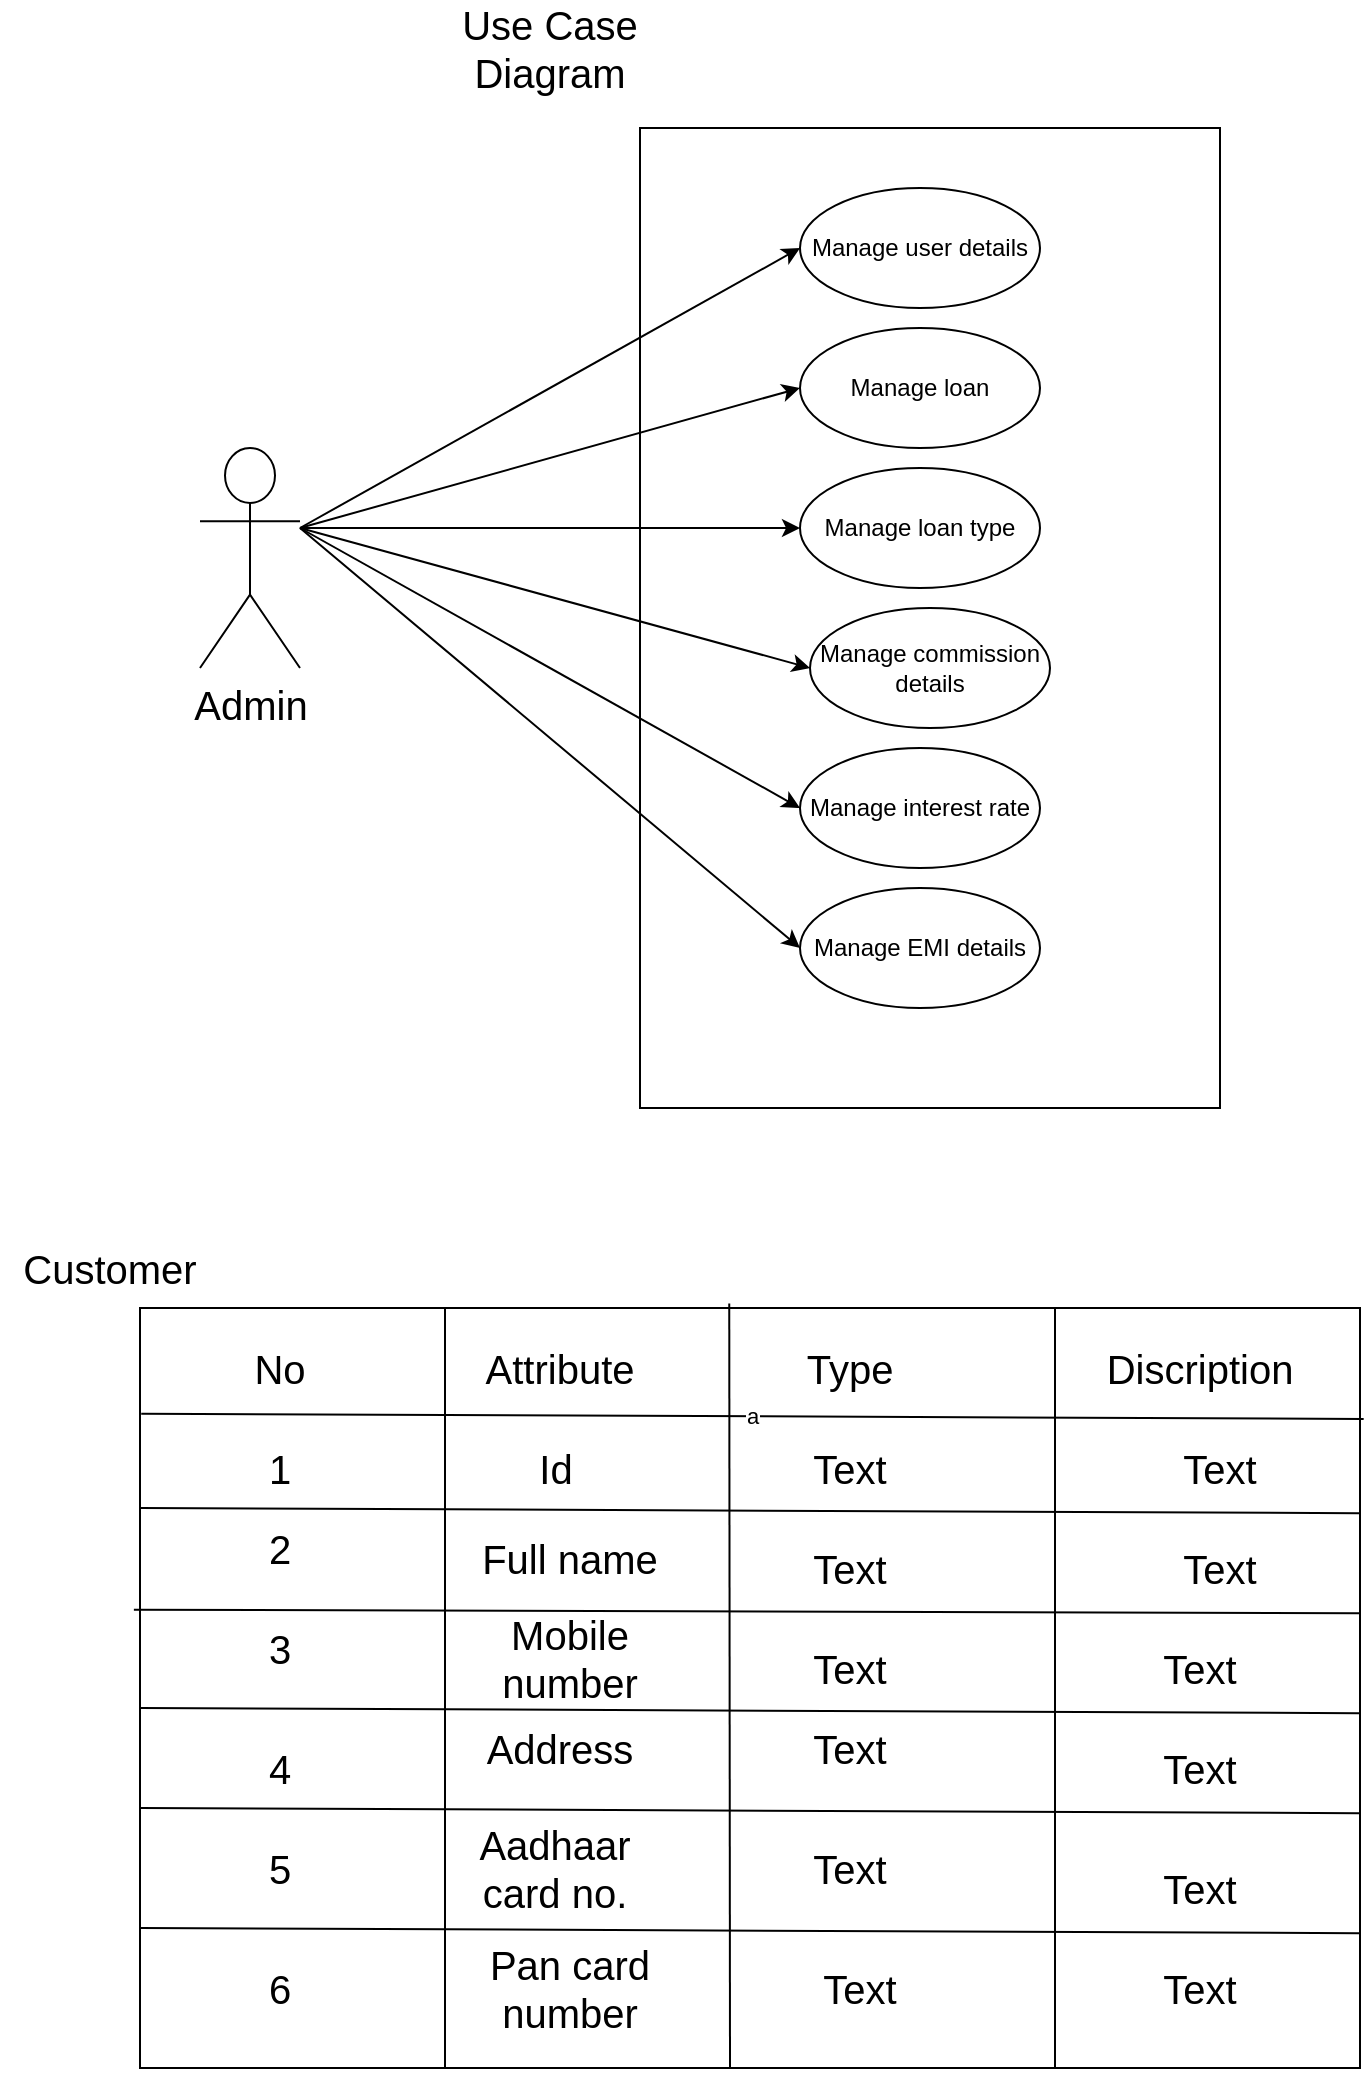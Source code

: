 <mxfile version="20.5.2" type="device"><diagram id="RGq56m7C-RopoGPVBp7L" name="Page-1"><mxGraphModel dx="1831" dy="1652" grid="1" gridSize="10" guides="1" tooltips="1" connect="1" arrows="1" fold="1" page="1" pageScale="1" pageWidth="850" pageHeight="1100" math="0" shadow="0"><root><mxCell id="0"/><mxCell id="1" parent="0"/><mxCell id="0cChM_EdNwKRjtrSWjpy-2" value="" style="rounded=0;whiteSpace=wrap;html=1;" parent="1" vertex="1"><mxGeometry x="300" y="-900" width="290" height="490" as="geometry"/></mxCell><mxCell id="0cChM_EdNwKRjtrSWjpy-3" value="Admin" style="shape=umlActor;verticalLabelPosition=bottom;verticalAlign=top;html=1;outlineConnect=0;fontSize=20;" parent="1" vertex="1"><mxGeometry x="80" y="-740" width="50" height="110" as="geometry"/></mxCell><mxCell id="0cChM_EdNwKRjtrSWjpy-4" value="Manage user details" style="ellipse;whiteSpace=wrap;html=1;" parent="1" vertex="1"><mxGeometry x="380" y="-870" width="120" height="60" as="geometry"/></mxCell><mxCell id="0cChM_EdNwKRjtrSWjpy-5" value="Manage loan" style="ellipse;whiteSpace=wrap;html=1;" parent="1" vertex="1"><mxGeometry x="380" y="-800" width="120" height="60" as="geometry"/></mxCell><mxCell id="0cChM_EdNwKRjtrSWjpy-6" value="Manage loan type" style="ellipse;whiteSpace=wrap;html=1;" parent="1" vertex="1"><mxGeometry x="380" y="-730" width="120" height="60" as="geometry"/></mxCell><mxCell id="0cChM_EdNwKRjtrSWjpy-7" value="Manage interest rate" style="ellipse;whiteSpace=wrap;html=1;" parent="1" vertex="1"><mxGeometry x="380" y="-590" width="120" height="60" as="geometry"/></mxCell><mxCell id="0cChM_EdNwKRjtrSWjpy-8" value="Manage EMI details" style="ellipse;whiteSpace=wrap;html=1;" parent="1" vertex="1"><mxGeometry x="380" y="-520" width="120" height="60" as="geometry"/></mxCell><mxCell id="0cChM_EdNwKRjtrSWjpy-9" style="edgeStyle=orthogonalEdgeStyle;rounded=0;orthogonalLoop=1;jettySize=auto;html=1;exitX=0.5;exitY=1;exitDx=0;exitDy=0;fontSize=20;" parent="1" source="0cChM_EdNwKRjtrSWjpy-2" target="0cChM_EdNwKRjtrSWjpy-2" edge="1"><mxGeometry relative="1" as="geometry"/></mxCell><mxCell id="0cChM_EdNwKRjtrSWjpy-10" value="Use Case Diagram" style="text;html=1;strokeColor=none;fillColor=none;align=center;verticalAlign=middle;whiteSpace=wrap;rounded=0;fontSize=20;" parent="1" vertex="1"><mxGeometry x="200" y="-950" width="110" height="20" as="geometry"/></mxCell><mxCell id="0cChM_EdNwKRjtrSWjpy-13" value="" style="endArrow=classic;html=1;fontSize=20;entryX=0;entryY=0.5;entryDx=0;entryDy=0;" parent="1" target="0cChM_EdNwKRjtrSWjpy-5" edge="1"><mxGeometry width="50" height="50" relative="1" as="geometry"><mxPoint x="130" y="-700" as="sourcePoint"/><mxPoint x="180" y="-750" as="targetPoint"/></mxGeometry></mxCell><mxCell id="0cChM_EdNwKRjtrSWjpy-15" value="" style="endArrow=classic;html=1;fontSize=20;" parent="1" target="0cChM_EdNwKRjtrSWjpy-6" edge="1"><mxGeometry width="50" height="50" relative="1" as="geometry"><mxPoint x="130" y="-700" as="sourcePoint"/><mxPoint x="180" y="-750" as="targetPoint"/></mxGeometry></mxCell><mxCell id="0cChM_EdNwKRjtrSWjpy-16" value="" style="endArrow=classic;html=1;fontSize=20;entryX=0;entryY=0.5;entryDx=0;entryDy=0;" parent="1" target="0cChM_EdNwKRjtrSWjpy-7" edge="1"><mxGeometry width="50" height="50" relative="1" as="geometry"><mxPoint x="130" y="-700" as="sourcePoint"/><mxPoint x="180" y="-750" as="targetPoint"/></mxGeometry></mxCell><mxCell id="0cChM_EdNwKRjtrSWjpy-17" value="" style="endArrow=classic;html=1;fontSize=20;entryX=0;entryY=0.5;entryDx=0;entryDy=0;" parent="1" target="0cChM_EdNwKRjtrSWjpy-8" edge="1"><mxGeometry width="50" height="50" relative="1" as="geometry"><mxPoint x="130" y="-700" as="sourcePoint"/><mxPoint x="180" y="-750" as="targetPoint"/></mxGeometry></mxCell><mxCell id="0cChM_EdNwKRjtrSWjpy-19" value="" style="endArrow=classic;html=1;fontSize=20;entryX=0;entryY=0.5;entryDx=0;entryDy=0;" parent="1" target="0cChM_EdNwKRjtrSWjpy-4" edge="1"><mxGeometry width="50" height="50" relative="1" as="geometry"><mxPoint x="130" y="-700" as="sourcePoint"/><mxPoint x="180" y="-750" as="targetPoint"/></mxGeometry></mxCell><mxCell id="0cChM_EdNwKRjtrSWjpy-21" value="Manage commission&lt;br&gt;details" style="ellipse;whiteSpace=wrap;html=1;" parent="1" vertex="1"><mxGeometry x="385" y="-660" width="120" height="60" as="geometry"/></mxCell><mxCell id="0cChM_EdNwKRjtrSWjpy-23" value="" style="endArrow=classic;html=1;fontSize=20;entryX=0;entryY=0.5;entryDx=0;entryDy=0;" parent="1" target="0cChM_EdNwKRjtrSWjpy-21" edge="1"><mxGeometry width="50" height="50" relative="1" as="geometry"><mxPoint x="130" y="-700" as="sourcePoint"/><mxPoint x="180" y="-750" as="targetPoint"/></mxGeometry></mxCell><mxCell id="0cChM_EdNwKRjtrSWjpy-24" style="edgeStyle=orthogonalEdgeStyle;rounded=0;orthogonalLoop=1;jettySize=auto;html=1;exitX=0.5;exitY=1;exitDx=0;exitDy=0;fontSize=20;" parent="1" source="0cChM_EdNwKRjtrSWjpy-2" target="0cChM_EdNwKRjtrSWjpy-2" edge="1"><mxGeometry relative="1" as="geometry"/></mxCell><mxCell id="Zr9mSu0PLRGt1MruhbXr-14" value="" style="rounded=0;whiteSpace=wrap;html=1;" parent="1" vertex="1"><mxGeometry x="50" y="-310" width="610" height="380" as="geometry"/></mxCell><mxCell id="Zr9mSu0PLRGt1MruhbXr-16" value="" style="endArrow=none;html=1;entryX=0.997;entryY=0.204;entryDx=0;entryDy=0;entryPerimeter=0;exitX=-0.003;exitY=0.193;exitDx=0;exitDy=0;exitPerimeter=0;" parent="1" edge="1"><mxGeometry width="50" height="50" relative="1" as="geometry"><mxPoint x="50.0" y="-210.0" as="sourcePoint"/><mxPoint x="660.0" y="-207.47" as="targetPoint"/><Array as="points"><mxPoint x="659.83" y="-207.39"/></Array></mxGeometry></mxCell><mxCell id="Zr9mSu0PLRGt1MruhbXr-17" value="" style="endArrow=none;html=1;entryX=0.997;entryY=0.204;entryDx=0;entryDy=0;entryPerimeter=0;exitX=-0.005;exitY=0.397;exitDx=0;exitDy=0;exitPerimeter=0;" parent="1" edge="1" source="Zr9mSu0PLRGt1MruhbXr-14"><mxGeometry width="50" height="50" relative="1" as="geometry"><mxPoint x="50" y="-157" as="sourcePoint"/><mxPoint x="660.0" y="-157.47" as="targetPoint"/><Array as="points"><mxPoint x="659.83" y="-157.39"/></Array></mxGeometry></mxCell><mxCell id="Zr9mSu0PLRGt1MruhbXr-18" value="" style="endArrow=none;html=1;entryX=0.997;entryY=0.204;entryDx=0;entryDy=0;entryPerimeter=0;exitX=-0.003;exitY=0.193;exitDx=0;exitDy=0;exitPerimeter=0;" parent="1" edge="1"><mxGeometry width="50" height="50" relative="1" as="geometry"><mxPoint x="50.0" y="-110.0" as="sourcePoint"/><mxPoint x="660.0" y="-107.47" as="targetPoint"/><Array as="points"><mxPoint x="659.83" y="-107.39"/></Array></mxGeometry></mxCell><mxCell id="Zr9mSu0PLRGt1MruhbXr-20" value="a" style="endArrow=none;html=1;entryX=1.003;entryY=0.146;entryDx=0;entryDy=0;entryPerimeter=0;exitX=0.001;exitY=0.139;exitDx=0;exitDy=0;exitPerimeter=0;" parent="1" source="Zr9mSu0PLRGt1MruhbXr-14" target="Zr9mSu0PLRGt1MruhbXr-14" edge="1"><mxGeometry width="50" height="50" relative="1" as="geometry"><mxPoint x="370" y="-130" as="sourcePoint"/><mxPoint x="420" y="-180" as="targetPoint"/></mxGeometry></mxCell><mxCell id="Zr9mSu0PLRGt1MruhbXr-21" value="" style="endArrow=none;html=1;entryX=0.997;entryY=0.204;entryDx=0;entryDy=0;entryPerimeter=0;exitX=-0.003;exitY=0.193;exitDx=0;exitDy=0;exitPerimeter=0;" parent="1" edge="1"><mxGeometry width="50" height="50" relative="1" as="geometry"><mxPoint x="50" y="-60" as="sourcePoint"/><mxPoint x="660" y="-57.47" as="targetPoint"/><Array as="points"><mxPoint x="659.83" y="-57.39"/></Array></mxGeometry></mxCell><mxCell id="Zr9mSu0PLRGt1MruhbXr-22" value="" style="endArrow=none;html=1;entryX=0.997;entryY=0.204;entryDx=0;entryDy=0;entryPerimeter=0;exitX=-0.003;exitY=0.193;exitDx=0;exitDy=0;exitPerimeter=0;" parent="1" edge="1"><mxGeometry width="50" height="50" relative="1" as="geometry"><mxPoint x="50" as="sourcePoint"/><mxPoint x="660" y="2.53" as="targetPoint"/><Array as="points"><mxPoint x="659.83" y="2.61"/></Array></mxGeometry></mxCell><mxCell id="Zr9mSu0PLRGt1MruhbXr-23" value="" style="endArrow=none;html=1;entryX=0.75;entryY=0;entryDx=0;entryDy=0;exitX=0.75;exitY=1;exitDx=0;exitDy=0;" parent="1" source="Zr9mSu0PLRGt1MruhbXr-14" target="Zr9mSu0PLRGt1MruhbXr-14" edge="1"><mxGeometry width="50" height="50" relative="1" as="geometry"><mxPoint x="562" y="70" as="sourcePoint"/><mxPoint x="420" y="-180" as="targetPoint"/></mxGeometry></mxCell><mxCell id="Zr9mSu0PLRGt1MruhbXr-24" value="" style="endArrow=none;html=1;entryX=0.483;entryY=-0.006;entryDx=0;entryDy=0;entryPerimeter=0;" parent="1" target="Zr9mSu0PLRGt1MruhbXr-14" edge="1"><mxGeometry width="50" height="50" relative="1" as="geometry"><mxPoint x="345" y="70" as="sourcePoint"/><mxPoint x="470" y="-300" as="targetPoint"/></mxGeometry></mxCell><mxCell id="Zr9mSu0PLRGt1MruhbXr-25" value="" style="endArrow=none;html=1;exitX=0.25;exitY=1;exitDx=0;exitDy=0;entryX=0.25;entryY=0;entryDx=0;entryDy=0;" parent="1" source="Zr9mSu0PLRGt1MruhbXr-14" target="Zr9mSu0PLRGt1MruhbXr-14" edge="1"><mxGeometry width="50" height="50" relative="1" as="geometry"><mxPoint x="170" y="-250" as="sourcePoint"/><mxPoint x="220" y="-300" as="targetPoint"/></mxGeometry></mxCell><mxCell id="Zr9mSu0PLRGt1MruhbXr-26" value="Customer" style="text;html=1;strokeColor=none;fillColor=none;align=center;verticalAlign=middle;whiteSpace=wrap;rounded=0;fontSize=20;" parent="1" vertex="1"><mxGeometry x="-20" y="-340" width="110" height="20" as="geometry"/></mxCell><mxCell id="Zr9mSu0PLRGt1MruhbXr-27" value="No" style="text;html=1;strokeColor=none;fillColor=none;align=center;verticalAlign=middle;whiteSpace=wrap;rounded=0;fontSize=20;" parent="1" vertex="1"><mxGeometry x="100" y="-290" width="40" height="20" as="geometry"/></mxCell><mxCell id="Zr9mSu0PLRGt1MruhbXr-28" value="3" style="text;html=1;strokeColor=none;fillColor=none;align=center;verticalAlign=middle;whiteSpace=wrap;rounded=0;fontSize=20;" parent="1" vertex="1"><mxGeometry x="100" y="-150" width="40" height="20" as="geometry"/></mxCell><mxCell id="Zr9mSu0PLRGt1MruhbXr-29" value="Full name" style="text;html=1;strokeColor=none;fillColor=none;align=center;verticalAlign=middle;whiteSpace=wrap;rounded=0;fontSize=20;" parent="1" vertex="1"><mxGeometry x="220" y="-190" width="90" height="10" as="geometry"/></mxCell><mxCell id="Zr9mSu0PLRGt1MruhbXr-30" value="Id" style="text;html=1;strokeColor=none;fillColor=none;align=center;verticalAlign=middle;whiteSpace=wrap;rounded=0;fontSize=20;" parent="1" vertex="1"><mxGeometry x="238" y="-240" width="40" height="20" as="geometry"/></mxCell><mxCell id="Zr9mSu0PLRGt1MruhbXr-31" value="Attribute" style="text;html=1;strokeColor=none;fillColor=none;align=center;verticalAlign=middle;whiteSpace=wrap;rounded=0;fontSize=20;" parent="1" vertex="1"><mxGeometry x="240" y="-290" width="40" height="20" as="geometry"/></mxCell><mxCell id="Zr9mSu0PLRGt1MruhbXr-32" value="2" style="text;html=1;strokeColor=none;fillColor=none;align=center;verticalAlign=middle;whiteSpace=wrap;rounded=0;fontSize=20;" parent="1" vertex="1"><mxGeometry x="100" y="-200" width="40" height="20" as="geometry"/></mxCell><mxCell id="Zr9mSu0PLRGt1MruhbXr-37" value="6" style="text;html=1;strokeColor=none;fillColor=none;align=center;verticalAlign=middle;whiteSpace=wrap;rounded=0;fontSize=20;" parent="1" vertex="1"><mxGeometry x="100" y="20" width="40" height="20" as="geometry"/></mxCell><mxCell id="Zr9mSu0PLRGt1MruhbXr-38" value="4" style="text;html=1;strokeColor=none;fillColor=none;align=center;verticalAlign=middle;whiteSpace=wrap;rounded=0;fontSize=20;" parent="1" vertex="1"><mxGeometry x="100" y="-90" width="40" height="20" as="geometry"/></mxCell><mxCell id="Zr9mSu0PLRGt1MruhbXr-39" value="5" style="text;html=1;strokeColor=none;fillColor=none;align=center;verticalAlign=middle;whiteSpace=wrap;rounded=0;fontSize=20;" parent="1" vertex="1"><mxGeometry x="100" y="-40" width="40" height="20" as="geometry"/></mxCell><mxCell id="Zr9mSu0PLRGt1MruhbXr-41" value="1" style="text;html=1;strokeColor=none;fillColor=none;align=center;verticalAlign=middle;whiteSpace=wrap;rounded=0;fontSize=20;" parent="1" vertex="1"><mxGeometry x="100" y="-240" width="40" height="20" as="geometry"/></mxCell><mxCell id="Zr9mSu0PLRGt1MruhbXr-42" value="Text" style="text;html=1;strokeColor=none;fillColor=none;align=center;verticalAlign=middle;whiteSpace=wrap;rounded=0;fontSize=20;" parent="1" vertex="1"><mxGeometry x="570" y="-190" width="40" height="20" as="geometry"/></mxCell><mxCell id="Zr9mSu0PLRGt1MruhbXr-43" value="Text" style="text;html=1;strokeColor=none;fillColor=none;align=center;verticalAlign=middle;whiteSpace=wrap;rounded=0;fontSize=20;" parent="1" vertex="1"><mxGeometry x="390" y="20" width="40" height="20" as="geometry"/></mxCell><mxCell id="Zr9mSu0PLRGt1MruhbXr-44" value="Text" style="text;html=1;strokeColor=none;fillColor=none;align=center;verticalAlign=middle;whiteSpace=wrap;rounded=0;fontSize=20;" parent="1" vertex="1"><mxGeometry x="385" y="-40" width="40" height="20" as="geometry"/></mxCell><mxCell id="Zr9mSu0PLRGt1MruhbXr-45" value="Text" style="text;html=1;strokeColor=none;fillColor=none;align=center;verticalAlign=middle;whiteSpace=wrap;rounded=0;fontSize=20;" parent="1" vertex="1"><mxGeometry x="385" y="-100" width="40" height="20" as="geometry"/></mxCell><mxCell id="Zr9mSu0PLRGt1MruhbXr-46" value="Text" style="text;html=1;strokeColor=none;fillColor=none;align=center;verticalAlign=middle;whiteSpace=wrap;rounded=0;fontSize=20;" parent="1" vertex="1"><mxGeometry x="385" y="-140" width="40" height="20" as="geometry"/></mxCell><mxCell id="Zr9mSu0PLRGt1MruhbXr-47" value="Text" style="text;html=1;strokeColor=none;fillColor=none;align=center;verticalAlign=middle;whiteSpace=wrap;rounded=0;fontSize=20;" parent="1" vertex="1"><mxGeometry x="385" y="-190" width="40" height="20" as="geometry"/></mxCell><mxCell id="Zr9mSu0PLRGt1MruhbXr-48" value="Text" style="text;html=1;strokeColor=none;fillColor=none;align=center;verticalAlign=middle;whiteSpace=wrap;rounded=0;fontSize=20;" parent="1" vertex="1"><mxGeometry x="385" y="-240" width="40" height="20" as="geometry"/></mxCell><mxCell id="Zr9mSu0PLRGt1MruhbXr-49" value="Text" style="text;html=1;strokeColor=none;fillColor=none;align=center;verticalAlign=middle;whiteSpace=wrap;rounded=0;fontSize=20;" parent="1" vertex="1"><mxGeometry x="570" y="-240" width="40" height="20" as="geometry"/></mxCell><mxCell id="Zr9mSu0PLRGt1MruhbXr-50" value="Discription" style="text;html=1;strokeColor=none;fillColor=none;align=center;verticalAlign=middle;whiteSpace=wrap;rounded=0;fontSize=20;" parent="1" vertex="1"><mxGeometry x="560" y="-290" width="40" height="20" as="geometry"/></mxCell><mxCell id="Zr9mSu0PLRGt1MruhbXr-51" value="Type" style="text;html=1;strokeColor=none;fillColor=none;align=center;verticalAlign=middle;whiteSpace=wrap;rounded=0;fontSize=20;" parent="1" vertex="1"><mxGeometry x="385" y="-290" width="40" height="20" as="geometry"/></mxCell><mxCell id="Zr9mSu0PLRGt1MruhbXr-52" value="Address" style="text;html=1;strokeColor=none;fillColor=none;align=center;verticalAlign=middle;whiteSpace=wrap;rounded=0;fontSize=20;" parent="1" vertex="1"><mxGeometry x="240" y="-100" width="40" height="20" as="geometry"/></mxCell><mxCell id="Zr9mSu0PLRGt1MruhbXr-53" value="Pan card number" style="text;html=1;strokeColor=none;fillColor=none;align=center;verticalAlign=middle;whiteSpace=wrap;rounded=0;fontSize=20;" parent="1" vertex="1"><mxGeometry x="220" y="20" width="90" height="20" as="geometry"/></mxCell><mxCell id="Zr9mSu0PLRGt1MruhbXr-54" value="Aadhaar&lt;br&gt;card no." style="text;html=1;strokeColor=none;fillColor=none;align=center;verticalAlign=middle;whiteSpace=wrap;rounded=0;fontSize=20;" parent="1" vertex="1"><mxGeometry x="235" y="-40" width="45" height="20" as="geometry"/></mxCell><mxCell id="Zr9mSu0PLRGt1MruhbXr-57" value="Mobile number" style="text;html=1;strokeColor=none;fillColor=none;align=center;verticalAlign=middle;whiteSpace=wrap;rounded=0;fontSize=20;" parent="1" vertex="1"><mxGeometry x="225" y="-140" width="80" height="10" as="geometry"/></mxCell><mxCell id="Zr9mSu0PLRGt1MruhbXr-58" value="Text" style="text;html=1;strokeColor=none;fillColor=none;align=center;verticalAlign=middle;whiteSpace=wrap;rounded=0;fontSize=20;" parent="1" vertex="1"><mxGeometry x="560" y="20" width="40" height="20" as="geometry"/></mxCell><mxCell id="Zr9mSu0PLRGt1MruhbXr-59" value="Text" style="text;html=1;strokeColor=none;fillColor=none;align=center;verticalAlign=middle;whiteSpace=wrap;rounded=0;fontSize=20;" parent="1" vertex="1"><mxGeometry x="560" y="-30" width="40" height="20" as="geometry"/></mxCell><mxCell id="Zr9mSu0PLRGt1MruhbXr-60" value="Text" style="text;html=1;strokeColor=none;fillColor=none;align=center;verticalAlign=middle;whiteSpace=wrap;rounded=0;fontSize=20;" parent="1" vertex="1"><mxGeometry x="560" y="-90" width="40" height="20" as="geometry"/></mxCell><mxCell id="Zr9mSu0PLRGt1MruhbXr-61" value="Text" style="text;html=1;strokeColor=none;fillColor=none;align=center;verticalAlign=middle;whiteSpace=wrap;rounded=0;fontSize=20;" parent="1" vertex="1"><mxGeometry x="560" y="-140" width="40" height="20" as="geometry"/></mxCell><mxCell id="rCznrpFOQPp1ge8iUmqk-3" style="edgeStyle=orthogonalEdgeStyle;rounded=0;orthogonalLoop=1;jettySize=auto;html=1;exitX=0.5;exitY=1;exitDx=0;exitDy=0;" edge="1" parent="1" source="Zr9mSu0PLRGt1MruhbXr-14" target="Zr9mSu0PLRGt1MruhbXr-14"><mxGeometry relative="1" as="geometry"/></mxCell></root></mxGraphModel></diagram></mxfile>